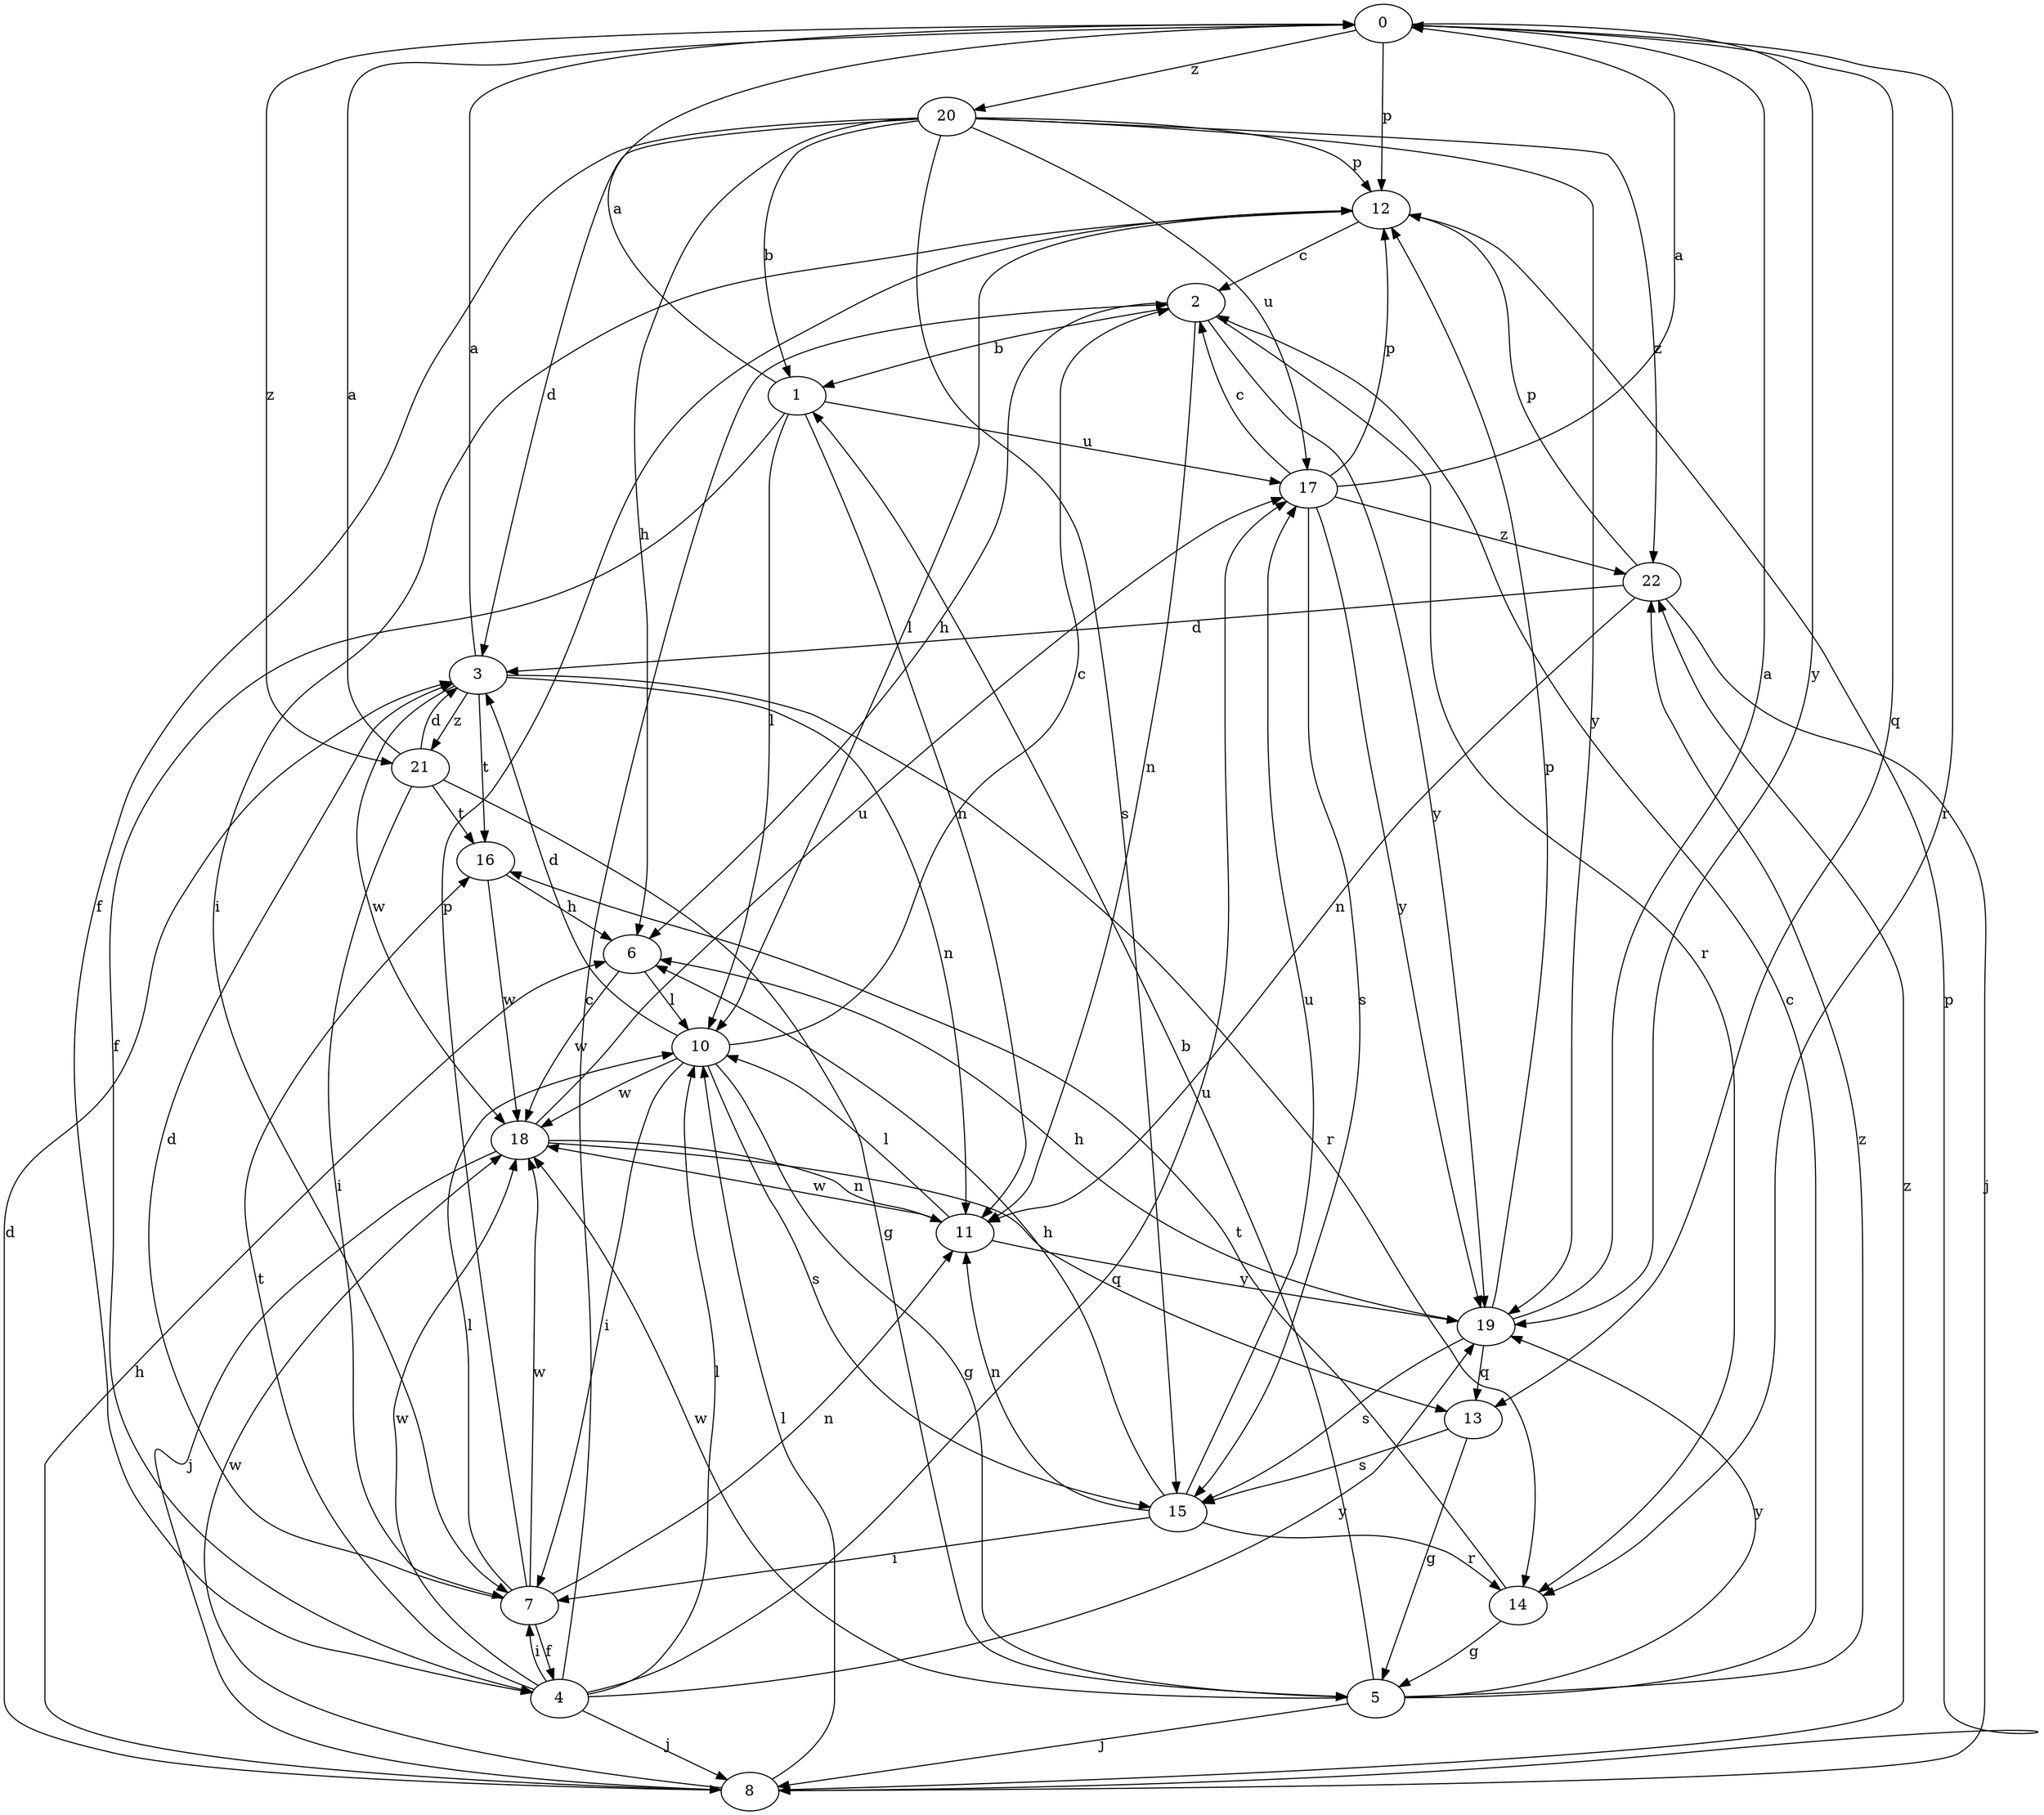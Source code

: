 strict digraph  {
0;
1;
2;
3;
4;
5;
6;
7;
8;
10;
11;
12;
13;
14;
15;
16;
17;
18;
19;
20;
21;
22;
0 -> 12  [label=p];
0 -> 13  [label=q];
0 -> 14  [label=r];
0 -> 19  [label=y];
0 -> 20  [label=z];
0 -> 21  [label=z];
1 -> 0  [label=a];
1 -> 4  [label=f];
1 -> 10  [label=l];
1 -> 11  [label=n];
1 -> 17  [label=u];
2 -> 1  [label=b];
2 -> 6  [label=h];
2 -> 11  [label=n];
2 -> 14  [label=r];
2 -> 19  [label=y];
3 -> 0  [label=a];
3 -> 11  [label=n];
3 -> 14  [label=r];
3 -> 16  [label=t];
3 -> 18  [label=w];
3 -> 21  [label=z];
4 -> 2  [label=c];
4 -> 7  [label=i];
4 -> 8  [label=j];
4 -> 10  [label=l];
4 -> 16  [label=t];
4 -> 17  [label=u];
4 -> 18  [label=w];
4 -> 19  [label=y];
5 -> 1  [label=b];
5 -> 2  [label=c];
5 -> 8  [label=j];
5 -> 18  [label=w];
5 -> 19  [label=y];
5 -> 22  [label=z];
6 -> 10  [label=l];
6 -> 18  [label=w];
7 -> 3  [label=d];
7 -> 4  [label=f];
7 -> 10  [label=l];
7 -> 11  [label=n];
7 -> 12  [label=p];
7 -> 18  [label=w];
8 -> 3  [label=d];
8 -> 6  [label=h];
8 -> 10  [label=l];
8 -> 12  [label=p];
8 -> 18  [label=w];
8 -> 22  [label=z];
10 -> 2  [label=c];
10 -> 3  [label=d];
10 -> 5  [label=g];
10 -> 7  [label=i];
10 -> 15  [label=s];
10 -> 18  [label=w];
11 -> 10  [label=l];
11 -> 18  [label=w];
11 -> 19  [label=y];
12 -> 2  [label=c];
12 -> 7  [label=i];
12 -> 10  [label=l];
13 -> 5  [label=g];
13 -> 15  [label=s];
14 -> 5  [label=g];
14 -> 16  [label=t];
15 -> 6  [label=h];
15 -> 7  [label=i];
15 -> 11  [label=n];
15 -> 14  [label=r];
15 -> 17  [label=u];
16 -> 6  [label=h];
16 -> 18  [label=w];
17 -> 0  [label=a];
17 -> 2  [label=c];
17 -> 12  [label=p];
17 -> 15  [label=s];
17 -> 19  [label=y];
17 -> 22  [label=z];
18 -> 8  [label=j];
18 -> 11  [label=n];
18 -> 13  [label=q];
18 -> 17  [label=u];
19 -> 0  [label=a];
19 -> 6  [label=h];
19 -> 12  [label=p];
19 -> 13  [label=q];
19 -> 15  [label=s];
20 -> 1  [label=b];
20 -> 3  [label=d];
20 -> 4  [label=f];
20 -> 6  [label=h];
20 -> 12  [label=p];
20 -> 15  [label=s];
20 -> 17  [label=u];
20 -> 19  [label=y];
20 -> 22  [label=z];
21 -> 0  [label=a];
21 -> 3  [label=d];
21 -> 5  [label=g];
21 -> 7  [label=i];
21 -> 16  [label=t];
22 -> 3  [label=d];
22 -> 8  [label=j];
22 -> 11  [label=n];
22 -> 12  [label=p];
}
